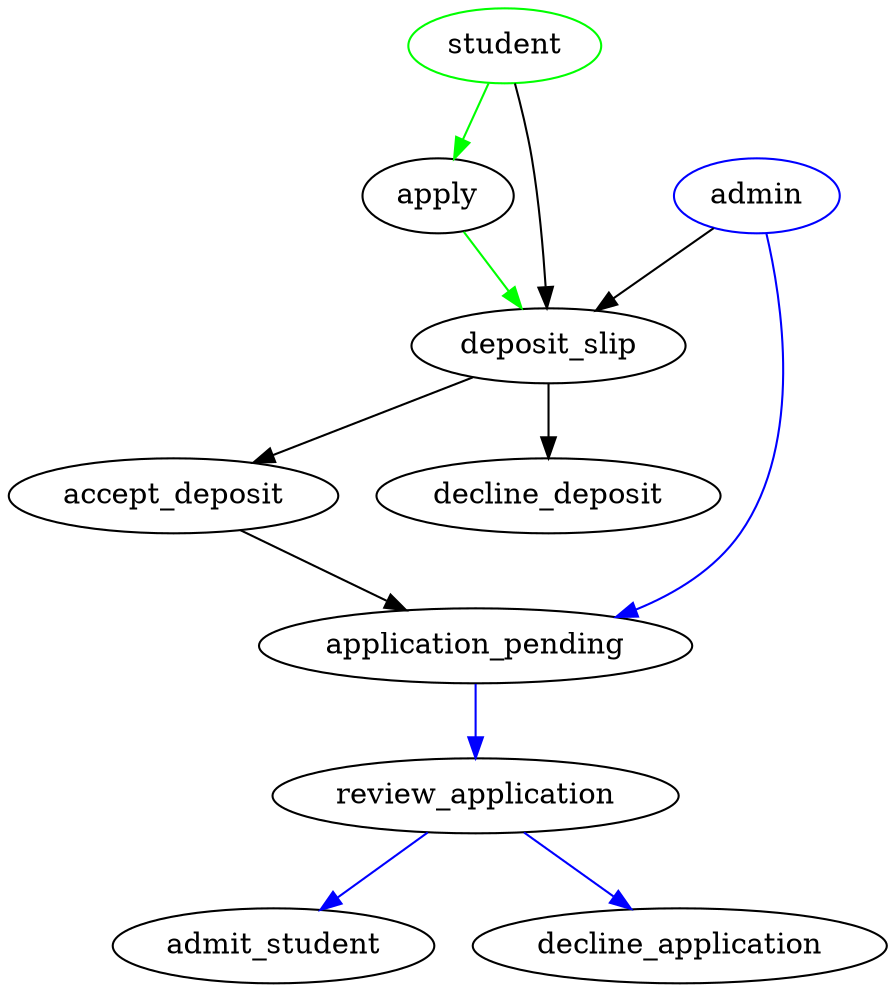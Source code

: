 digraph G {

student [color="green"];
admin [color="blue"];

student -> apply -> deposit_slip [color="green"];
student -> deposit_slip;

admin -> deposit_slip -> accept_deposit -> application_pending;
deposit_slip -> decline_deposit;

admin -> application_pending -> review_application -> admit_student [color="blue"];
review_application -> decline_application [color="blue"];

}